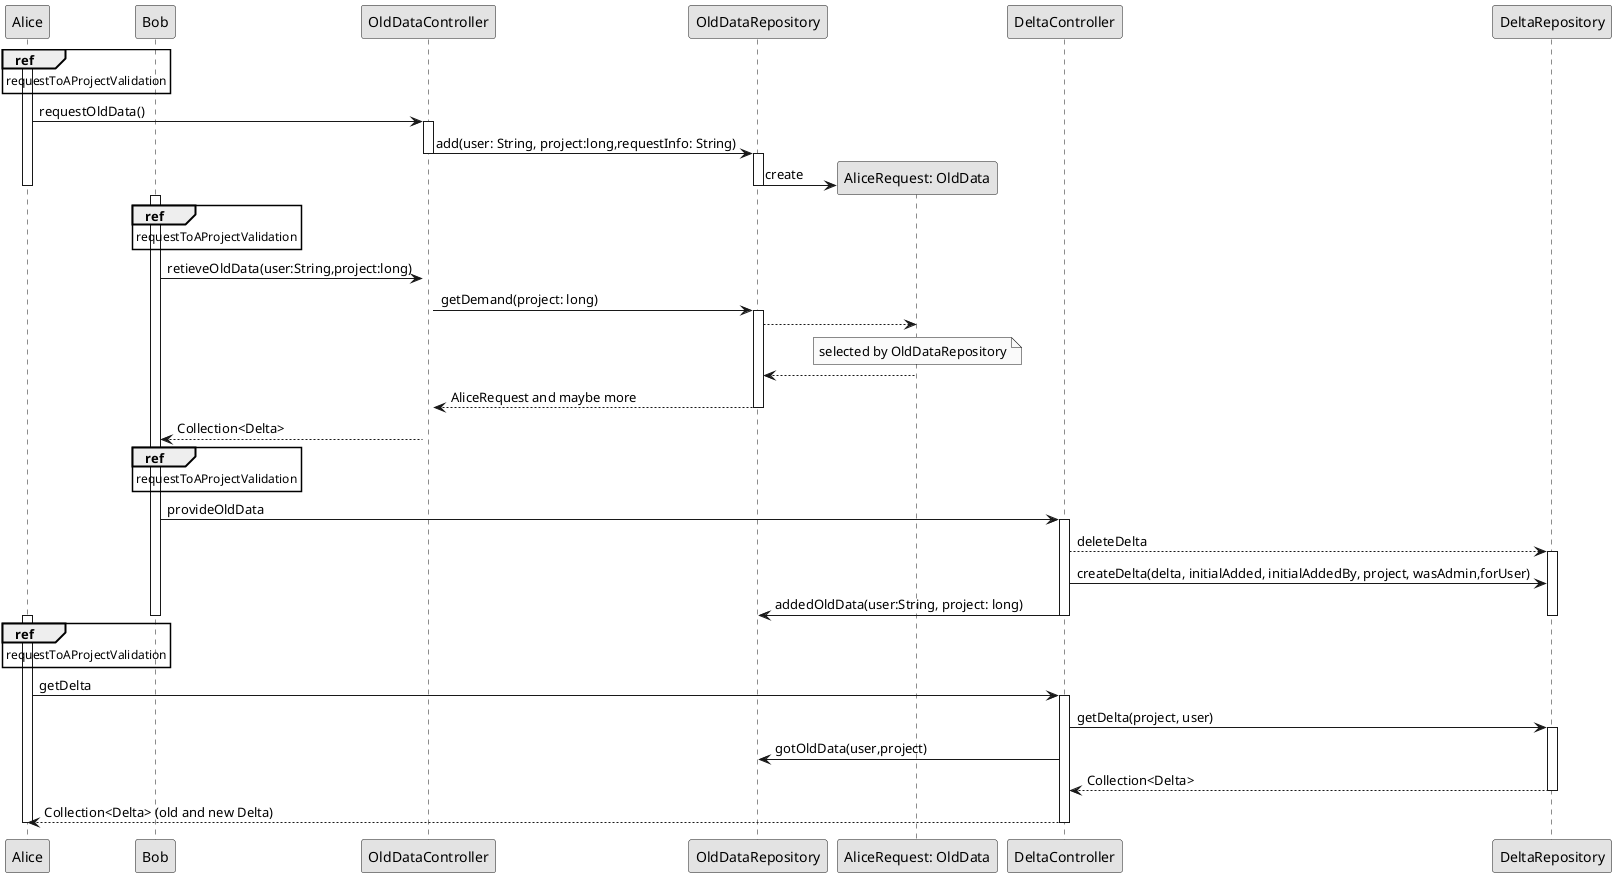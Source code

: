 @startuml
'https://plantuml.com/sequence-diagram
skinparam monochrome true
skinparam shadowing false
skinparam genericDisplay old
skinparam classAttributeIconSize 0
hide circle
participant Alice
participant Bob

activate Alice

ref over Alice: requestToAProjectValidation
Alice -> OldDataController: requestOldData()
activate OldDataController
OldDataController -> OldDataRepository : add(user: String, project:long,requestInfo: String)
deactivate OldDataController
activate OldDataRepository
OldDataRepository -> "AliceRequest: OldData" as AliceRequest **: create
deactivate OldDataController
deactivate OldDataRepository
deactivate Alice

activate Bob
ref over Bob: requestToAProjectValidation
Bob -> OldDataController: retieveOldData(user:String,project:long)
activate OldDataController
OldDataController -> OldDataRepository:getDemand(project: long)
activate OldDataRepository
OldDataRepository --> AliceRequest
note over AliceRequest: selected by OldDataRepository
AliceRequest --> OldDataRepository
OldDataRepository --> OldDataController: AliceRequest and maybe more
deactivate OldDataRepository
OldDataController -->Bob: Collection<Delta>

ref over Bob: requestToAProjectValidation
Bob -> DeltaController: provideOldData
activate DeltaController
DeltaController --> DeltaRepository: deleteDelta
activate DeltaRepository
DeltaController -> DeltaRepository: createDelta(delta, initialAdded, initialAddedBy, project, wasAdmin,forUser)
DeltaController -> OldDataRepository: addedOldData(user:String, project: long)
deactivate DeltaRepository
deactivate DeltaController
deactivate Bob

activate Alice
ref over Alice: requestToAProjectValidation
Alice -> DeltaController: getDelta
activate DeltaController
DeltaController ->DeltaRepository: getDelta(project, user)
activate DeltaRepository
DeltaController -> OldDataRepository:gotOldData(user,project)
DeltaRepository --> DeltaController: Collection<Delta>
deactivate DeltaRepository
DeltaController --> Alice: Collection<Delta> (old and new Delta)
deactivate DeltaController
deactivate Alice



@enduml
